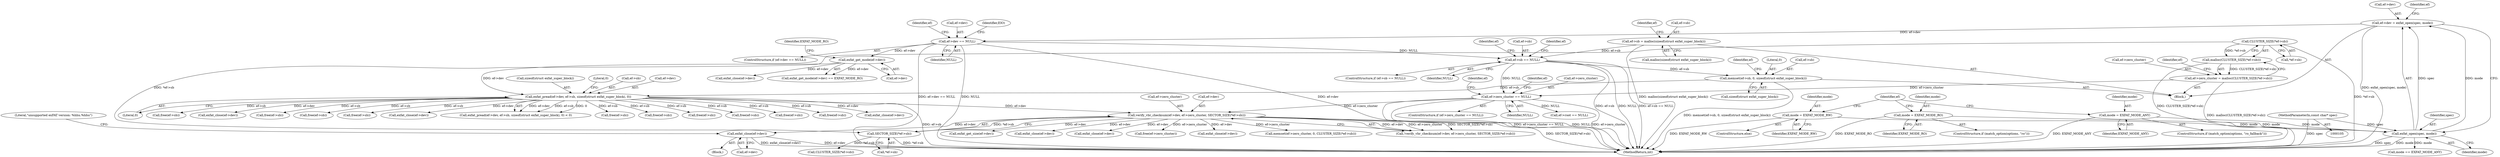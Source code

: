digraph "0_exfat_2e86ae5f81da11f11673d0546efb525af02b7786@API" {
"1000357" [label="(Call,exfat_close(ef->dev))"];
"1000294" [label="(Call,verify_vbr_checksum(ef->dev, ef->zero_cluster, SECTOR_SIZE(*ef->sb)))"];
"1000212" [label="(Call,exfat_pread(ef->dev, ef->sb, sizeof(struct exfat_super_block), 0))"];
"1000158" [label="(Call,exfat_get_mode(ef->dev))"];
"1000148" [label="(Call,ef->dev == NULL)"];
"1000140" [label="(Call,ef->dev = exfat_open(spec, mode))"];
"1000144" [label="(Call,exfat_open(spec, mode))"];
"1000107" [label="(MethodParameterIn,const char* spec)"];
"1000125" [label="(Call,mode = EXFAT_MODE_RO)"];
"1000133" [label="(Call,mode = EXFAT_MODE_ANY)"];
"1000137" [label="(Call,mode = EXFAT_MODE_RW)"];
"1000203" [label="(Call,memset(ef->sb, 0, sizeof(struct exfat_super_block)))"];
"1000188" [label="(Call,ef->sb == NULL)"];
"1000180" [label="(Call,ef->sb = malloc(sizeof(struct exfat_super_block)))"];
"1000273" [label="(Call,ef->zero_cluster == NULL)"];
"1000262" [label="(Call,ef->zero_cluster = malloc(CLUSTER_SIZE(*ef->sb)))"];
"1000266" [label="(Call,malloc(CLUSTER_SIZE(*ef->sb)))"];
"1000267" [label="(Call,CLUSTER_SIZE(*ef->sb))"];
"1000301" [label="(Call,SECTOR_SIZE(*ef->sb))"];
"1000160" [label="(Identifier,ef)"];
"1000139" [label="(Identifier,EXFAT_MODE_RW)"];
"1000295" [label="(Call,ef->dev)"];
"1000377" [label="(Call,free(ef->sb))"];
"1000222" [label="(Literal,0)"];
"1000133" [label="(Call,mode = EXFAT_MODE_ANY)"];
"1000273" [label="(Call,ef->zero_cluster == NULL)"];
"1000493" [label="(Call,ef->root == NULL)"];
"1000216" [label="(Call,ef->sb)"];
"1000315" [label="(Call,free(ef->sb))"];
"1000307" [label="(Call,free(ef->zero_cluster))"];
"1000187" [label="(ControlStructure,if (ef->sb == NULL))"];
"1000149" [label="(Call,ef->dev)"];
"1000109" [label="(Block,)"];
"1000298" [label="(Call,ef->zero_cluster)"];
"1000214" [label="(Identifier,ef)"];
"1000397" [label="(Call,exfat_close(ef->dev))"];
"1000267" [label="(Call,CLUSTER_SIZE(*ef->sb))"];
"1000266" [label="(Call,malloc(CLUSTER_SIZE(*ef->sb)))"];
"1000159" [label="(Call,ef->dev)"];
"1000686" [label="(MethodReturn,int)"];
"1000208" [label="(Call,sizeof(struct exfat_super_block))"];
"1000194" [label="(Call,exfat_close(ef->dev))"];
"1000253" [label="(Call,free(ef->sb))"];
"1000302" [label="(Call,*ef->sb)"];
"1000272" [label="(ControlStructure,if (ef->zero_cluster == NULL))"];
"1000126" [label="(Identifier,mode)"];
"1000152" [label="(Identifier,NULL)"];
"1000268" [label="(Call,*ef->sb)"];
"1000262" [label="(Call,ef->zero_cluster = malloc(CLUSTER_SIZE(*ef->sb)))"];
"1000190" [label="(Identifier,ef)"];
"1000148" [label="(Call,ef->dev == NULL)"];
"1000283" [label="(Call,free(ef->sb))"];
"1000188" [label="(Call,ef->sb == NULL)"];
"1000213" [label="(Call,ef->dev)"];
"1000134" [label="(Identifier,mode)"];
"1000408" [label="(Call,free(ef->sb))"];
"1000184" [label="(Call,malloc(sizeof(struct exfat_super_block)))"];
"1000145" [label="(Identifier,spec)"];
"1000140" [label="(Call,ef->dev = exfat_open(spec, mode))"];
"1000189" [label="(Call,ef->sb)"];
"1000212" [label="(Call,exfat_pread(ef->dev, ef->sb, sizeof(struct exfat_super_block), 0))"];
"1000357" [label="(Call,exfat_close(ef->dev))"];
"1000352" [label="(Block,)"];
"1000249" [label="(Call,exfat_close(ef->dev))"];
"1000141" [label="(Call,ef->dev)"];
"1000281" [label="(Identifier,ef)"];
"1000322" [label="(Call,memset(ef->zero_cluster, 0, CLUSTER_SIZE(*ef->sb)))"];
"1000221" [label="(Literal,0)"];
"1000192" [label="(Identifier,NULL)"];
"1000327" [label="(Call,CLUSTER_SIZE(*ef->sb))"];
"1000136" [label="(ControlStructure,else)"];
"1000507" [label="(Call,free(ef->sb))"];
"1000277" [label="(Identifier,NULL)"];
"1000219" [label="(Call,sizeof(struct exfat_super_block))"];
"1000274" [label="(Call,ef->zero_cluster)"];
"1000207" [label="(Literal,0)"];
"1000362" [label="(Literal,\"unsupported exFAT version: %hhu.%hhu\")"];
"1000162" [label="(Identifier,EXFAT_MODE_RO)"];
"1000275" [label="(Identifier,ef)"];
"1000150" [label="(Identifier,ef)"];
"1000125" [label="(Call,mode = EXFAT_MODE_RO)"];
"1000224" [label="(Call,exfat_close(ef->dev))"];
"1000144" [label="(Call,exfat_open(spec, mode))"];
"1000459" [label="(Call,free(ef->sb))"];
"1000293" [label="(Call,!verify_vbr_checksum(ef->dev, ef->zero_cluster, SECTOR_SIZE(*ef->sb)))"];
"1000480" [label="(Call,exfat_get_size(ef->dev))"];
"1000204" [label="(Call,ef->sb)"];
"1000121" [label="(ControlStructure,if (match_option(options, \"ro\")))"];
"1000138" [label="(Identifier,mode)"];
"1000127" [label="(Identifier,EXFAT_MODE_RO)"];
"1000203" [label="(Call,memset(ef->sb, 0, sizeof(struct exfat_super_block)))"];
"1000294" [label="(Call,verify_vbr_checksum(ef->dev, ef->zero_cluster, SECTOR_SIZE(*ef->sb)))"];
"1000180" [label="(Call,ef->sb = malloc(sizeof(struct exfat_super_block)))"];
"1000263" [label="(Call,ef->zero_cluster)"];
"1000679" [label="(Call,free(ef->sb))"];
"1000137" [label="(Call,mode = EXFAT_MODE_RW)"];
"1000158" [label="(Call,exfat_get_mode(ef->dev))"];
"1000296" [label="(Identifier,ef)"];
"1000196" [label="(Identifier,ef)"];
"1000157" [label="(Call,exfat_get_mode(ef->dev) == EXFAT_MODE_RO)"];
"1000438" [label="(Call,exfat_close(ef->dev))"];
"1000228" [label="(Call,free(ef->sb))"];
"1000142" [label="(Identifier,ef)"];
"1000279" [label="(Call,exfat_close(ef->dev))"];
"1000205" [label="(Identifier,ef)"];
"1000129" [label="(ControlStructure,if (match_option(options, \"ro_fallback\")))"];
"1000211" [label="(Call,exfat_pread(ef->dev, ef->sb, sizeof(struct exfat_super_block), 0) < 0)"];
"1000311" [label="(Call,exfat_close(ef->dev))"];
"1000146" [label="(Identifier,mode)"];
"1000181" [label="(Call,ef->sb)"];
"1000147" [label="(ControlStructure,if (ef->dev == NULL))"];
"1000107" [label="(MethodParameterIn,const char* spec)"];
"1000358" [label="(Call,ef->dev)"];
"1000592" [label="(Call,free(ef->sb))"];
"1000155" [label="(Identifier,EIO)"];
"1000135" [label="(Identifier,EXFAT_MODE_ANY)"];
"1000165" [label="(Call,mode == EXFAT_MODE_ANY)"];
"1000301" [label="(Call,SECTOR_SIZE(*ef->sb))"];
"1000357" -> "1000352"  [label="AST: "];
"1000357" -> "1000358"  [label="CFG: "];
"1000358" -> "1000357"  [label="AST: "];
"1000362" -> "1000357"  [label="CFG: "];
"1000357" -> "1000686"  [label="DDG: exfat_close(ef->dev)"];
"1000357" -> "1000686"  [label="DDG: ef->dev"];
"1000294" -> "1000357"  [label="DDG: ef->dev"];
"1000294" -> "1000293"  [label="AST: "];
"1000294" -> "1000301"  [label="CFG: "];
"1000295" -> "1000294"  [label="AST: "];
"1000298" -> "1000294"  [label="AST: "];
"1000301" -> "1000294"  [label="AST: "];
"1000293" -> "1000294"  [label="CFG: "];
"1000294" -> "1000686"  [label="DDG: SECTOR_SIZE(*ef->sb)"];
"1000294" -> "1000293"  [label="DDG: ef->dev"];
"1000294" -> "1000293"  [label="DDG: ef->zero_cluster"];
"1000294" -> "1000293"  [label="DDG: SECTOR_SIZE(*ef->sb)"];
"1000212" -> "1000294"  [label="DDG: ef->dev"];
"1000273" -> "1000294"  [label="DDG: ef->zero_cluster"];
"1000301" -> "1000294"  [label="DDG: *ef->sb"];
"1000294" -> "1000307"  [label="DDG: ef->zero_cluster"];
"1000294" -> "1000311"  [label="DDG: ef->dev"];
"1000294" -> "1000322"  [label="DDG: ef->zero_cluster"];
"1000294" -> "1000397"  [label="DDG: ef->dev"];
"1000294" -> "1000438"  [label="DDG: ef->dev"];
"1000294" -> "1000480"  [label="DDG: ef->dev"];
"1000212" -> "1000211"  [label="AST: "];
"1000212" -> "1000221"  [label="CFG: "];
"1000213" -> "1000212"  [label="AST: "];
"1000216" -> "1000212"  [label="AST: "];
"1000219" -> "1000212"  [label="AST: "];
"1000221" -> "1000212"  [label="AST: "];
"1000222" -> "1000212"  [label="CFG: "];
"1000212" -> "1000686"  [label="DDG: ef->sb"];
"1000212" -> "1000211"  [label="DDG: ef->dev"];
"1000212" -> "1000211"  [label="DDG: ef->sb"];
"1000212" -> "1000211"  [label="DDG: 0"];
"1000158" -> "1000212"  [label="DDG: ef->dev"];
"1000203" -> "1000212"  [label="DDG: ef->sb"];
"1000212" -> "1000224"  [label="DDG: ef->dev"];
"1000212" -> "1000228"  [label="DDG: ef->sb"];
"1000212" -> "1000249"  [label="DDG: ef->dev"];
"1000212" -> "1000253"  [label="DDG: ef->sb"];
"1000212" -> "1000279"  [label="DDG: ef->dev"];
"1000212" -> "1000283"  [label="DDG: ef->sb"];
"1000212" -> "1000315"  [label="DDG: ef->sb"];
"1000212" -> "1000377"  [label="DDG: ef->sb"];
"1000212" -> "1000408"  [label="DDG: ef->sb"];
"1000212" -> "1000459"  [label="DDG: ef->sb"];
"1000212" -> "1000507"  [label="DDG: ef->sb"];
"1000212" -> "1000592"  [label="DDG: ef->sb"];
"1000212" -> "1000679"  [label="DDG: ef->sb"];
"1000158" -> "1000157"  [label="AST: "];
"1000158" -> "1000159"  [label="CFG: "];
"1000159" -> "1000158"  [label="AST: "];
"1000162" -> "1000158"  [label="CFG: "];
"1000158" -> "1000157"  [label="DDG: ef->dev"];
"1000148" -> "1000158"  [label="DDG: ef->dev"];
"1000158" -> "1000194"  [label="DDG: ef->dev"];
"1000148" -> "1000147"  [label="AST: "];
"1000148" -> "1000152"  [label="CFG: "];
"1000149" -> "1000148"  [label="AST: "];
"1000152" -> "1000148"  [label="AST: "];
"1000155" -> "1000148"  [label="CFG: "];
"1000160" -> "1000148"  [label="CFG: "];
"1000148" -> "1000686"  [label="DDG: NULL"];
"1000148" -> "1000686"  [label="DDG: ef->dev"];
"1000148" -> "1000686"  [label="DDG: ef->dev == NULL"];
"1000140" -> "1000148"  [label="DDG: ef->dev"];
"1000148" -> "1000188"  [label="DDG: NULL"];
"1000140" -> "1000109"  [label="AST: "];
"1000140" -> "1000144"  [label="CFG: "];
"1000141" -> "1000140"  [label="AST: "];
"1000144" -> "1000140"  [label="AST: "];
"1000150" -> "1000140"  [label="CFG: "];
"1000140" -> "1000686"  [label="DDG: exfat_open(spec, mode)"];
"1000144" -> "1000140"  [label="DDG: spec"];
"1000144" -> "1000140"  [label="DDG: mode"];
"1000144" -> "1000146"  [label="CFG: "];
"1000145" -> "1000144"  [label="AST: "];
"1000146" -> "1000144"  [label="AST: "];
"1000144" -> "1000686"  [label="DDG: spec"];
"1000144" -> "1000686"  [label="DDG: mode"];
"1000107" -> "1000144"  [label="DDG: spec"];
"1000125" -> "1000144"  [label="DDG: mode"];
"1000133" -> "1000144"  [label="DDG: mode"];
"1000137" -> "1000144"  [label="DDG: mode"];
"1000144" -> "1000165"  [label="DDG: mode"];
"1000107" -> "1000105"  [label="AST: "];
"1000107" -> "1000686"  [label="DDG: spec"];
"1000125" -> "1000121"  [label="AST: "];
"1000125" -> "1000127"  [label="CFG: "];
"1000126" -> "1000125"  [label="AST: "];
"1000127" -> "1000125"  [label="AST: "];
"1000142" -> "1000125"  [label="CFG: "];
"1000125" -> "1000686"  [label="DDG: EXFAT_MODE_RO"];
"1000133" -> "1000129"  [label="AST: "];
"1000133" -> "1000135"  [label="CFG: "];
"1000134" -> "1000133"  [label="AST: "];
"1000135" -> "1000133"  [label="AST: "];
"1000142" -> "1000133"  [label="CFG: "];
"1000133" -> "1000686"  [label="DDG: EXFAT_MODE_ANY"];
"1000137" -> "1000136"  [label="AST: "];
"1000137" -> "1000139"  [label="CFG: "];
"1000138" -> "1000137"  [label="AST: "];
"1000139" -> "1000137"  [label="AST: "];
"1000142" -> "1000137"  [label="CFG: "];
"1000137" -> "1000686"  [label="DDG: EXFAT_MODE_RW"];
"1000203" -> "1000109"  [label="AST: "];
"1000203" -> "1000208"  [label="CFG: "];
"1000204" -> "1000203"  [label="AST: "];
"1000207" -> "1000203"  [label="AST: "];
"1000208" -> "1000203"  [label="AST: "];
"1000214" -> "1000203"  [label="CFG: "];
"1000203" -> "1000686"  [label="DDG: memset(ef->sb, 0, sizeof(struct exfat_super_block))"];
"1000188" -> "1000203"  [label="DDG: ef->sb"];
"1000188" -> "1000187"  [label="AST: "];
"1000188" -> "1000192"  [label="CFG: "];
"1000189" -> "1000188"  [label="AST: "];
"1000192" -> "1000188"  [label="AST: "];
"1000196" -> "1000188"  [label="CFG: "];
"1000205" -> "1000188"  [label="CFG: "];
"1000188" -> "1000686"  [label="DDG: ef->sb == NULL"];
"1000188" -> "1000686"  [label="DDG: ef->sb"];
"1000188" -> "1000686"  [label="DDG: NULL"];
"1000180" -> "1000188"  [label="DDG: ef->sb"];
"1000188" -> "1000273"  [label="DDG: NULL"];
"1000180" -> "1000109"  [label="AST: "];
"1000180" -> "1000184"  [label="CFG: "];
"1000181" -> "1000180"  [label="AST: "];
"1000184" -> "1000180"  [label="AST: "];
"1000190" -> "1000180"  [label="CFG: "];
"1000180" -> "1000686"  [label="DDG: malloc(sizeof(struct exfat_super_block))"];
"1000273" -> "1000272"  [label="AST: "];
"1000273" -> "1000277"  [label="CFG: "];
"1000274" -> "1000273"  [label="AST: "];
"1000277" -> "1000273"  [label="AST: "];
"1000281" -> "1000273"  [label="CFG: "];
"1000296" -> "1000273"  [label="CFG: "];
"1000273" -> "1000686"  [label="DDG: ef->zero_cluster"];
"1000273" -> "1000686"  [label="DDG: ef->zero_cluster == NULL"];
"1000273" -> "1000686"  [label="DDG: NULL"];
"1000262" -> "1000273"  [label="DDG: ef->zero_cluster"];
"1000273" -> "1000493"  [label="DDG: NULL"];
"1000262" -> "1000109"  [label="AST: "];
"1000262" -> "1000266"  [label="CFG: "];
"1000263" -> "1000262"  [label="AST: "];
"1000266" -> "1000262"  [label="AST: "];
"1000275" -> "1000262"  [label="CFG: "];
"1000262" -> "1000686"  [label="DDG: malloc(CLUSTER_SIZE(*ef->sb))"];
"1000266" -> "1000262"  [label="DDG: CLUSTER_SIZE(*ef->sb)"];
"1000266" -> "1000267"  [label="CFG: "];
"1000267" -> "1000266"  [label="AST: "];
"1000266" -> "1000686"  [label="DDG: CLUSTER_SIZE(*ef->sb)"];
"1000267" -> "1000266"  [label="DDG: *ef->sb"];
"1000267" -> "1000268"  [label="CFG: "];
"1000268" -> "1000267"  [label="AST: "];
"1000267" -> "1000686"  [label="DDG: *ef->sb"];
"1000267" -> "1000301"  [label="DDG: *ef->sb"];
"1000301" -> "1000302"  [label="CFG: "];
"1000302" -> "1000301"  [label="AST: "];
"1000301" -> "1000686"  [label="DDG: *ef->sb"];
"1000301" -> "1000327"  [label="DDG: *ef->sb"];
}
